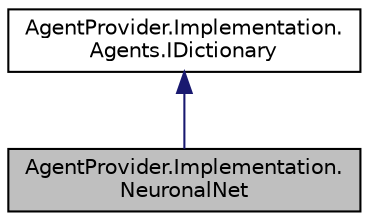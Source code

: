digraph "AgentProvider.Implementation.NeuronalNet"
{
  edge [fontname="Helvetica",fontsize="10",labelfontname="Helvetica",labelfontsize="10"];
  node [fontname="Helvetica",fontsize="10",shape=record];
  Node1 [label="AgentProvider.Implementation.\lNeuronalNet",height=0.2,width=0.4,color="black", fillcolor="grey75", style="filled" fontcolor="black"];
  Node2 -> Node1 [dir="back",color="midnightblue",fontsize="10",style="solid",fontname="Helvetica"];
  Node2 [label="AgentProvider.Implementation.\lAgents.IDictionary",height=0.2,width=0.4,color="black", fillcolor="white", style="filled",URL="$interface_agent_provider_1_1_implementation_1_1_agents_1_1_i_dictionary.html"];
}
